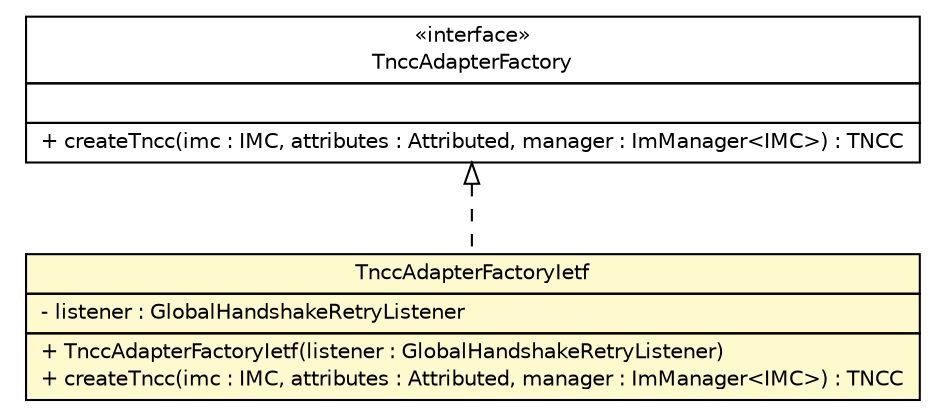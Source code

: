 #!/usr/local/bin/dot
#
# Class diagram 
# Generated by UMLGraph version R5_6 (http://www.umlgraph.org/)
#

digraph G {
	edge [fontname="Helvetica",fontsize=10,labelfontname="Helvetica",labelfontsize=10];
	node [fontname="Helvetica",fontsize=10,shape=plaintext];
	nodesep=0.25;
	ranksep=0.5;
	// de.hsbremen.tc.tnc.tnccs.adapter.tnccs.TnccAdapterFactoryIetf
	c28715 [label=<<table title="de.hsbremen.tc.tnc.tnccs.adapter.tnccs.TnccAdapterFactoryIetf" border="0" cellborder="1" cellspacing="0" cellpadding="2" port="p" bgcolor="lemonChiffon" href="./TnccAdapterFactoryIetf.html">
		<tr><td><table border="0" cellspacing="0" cellpadding="1">
<tr><td align="center" balign="center"> TnccAdapterFactoryIetf </td></tr>
		</table></td></tr>
		<tr><td><table border="0" cellspacing="0" cellpadding="1">
<tr><td align="left" balign="left"> - listener : GlobalHandshakeRetryListener </td></tr>
		</table></td></tr>
		<tr><td><table border="0" cellspacing="0" cellpadding="1">
<tr><td align="left" balign="left"> + TnccAdapterFactoryIetf(listener : GlobalHandshakeRetryListener) </td></tr>
<tr><td align="left" balign="left"> + createTncc(imc : IMC, attributes : Attributed, manager : ImManager&lt;IMC&gt;) : TNCC </td></tr>
		</table></td></tr>
		</table>>, URL="./TnccAdapterFactoryIetf.html", fontname="Helvetica", fontcolor="black", fontsize=10.0];
	// de.hsbremen.tc.tnc.tnccs.adapter.tnccs.TnccAdapterFactory
	c28719 [label=<<table title="de.hsbremen.tc.tnc.tnccs.adapter.tnccs.TnccAdapterFactory" border="0" cellborder="1" cellspacing="0" cellpadding="2" port="p" href="./TnccAdapterFactory.html">
		<tr><td><table border="0" cellspacing="0" cellpadding="1">
<tr><td align="center" balign="center"> &#171;interface&#187; </td></tr>
<tr><td align="center" balign="center"> TnccAdapterFactory </td></tr>
		</table></td></tr>
		<tr><td><table border="0" cellspacing="0" cellpadding="1">
<tr><td align="left" balign="left">  </td></tr>
		</table></td></tr>
		<tr><td><table border="0" cellspacing="0" cellpadding="1">
<tr><td align="left" balign="left"> + createTncc(imc : IMC, attributes : Attributed, manager : ImManager&lt;IMC&gt;) : TNCC </td></tr>
		</table></td></tr>
		</table>>, URL="./TnccAdapterFactory.html", fontname="Helvetica", fontcolor="black", fontsize=10.0];
	//de.hsbremen.tc.tnc.tnccs.adapter.tnccs.TnccAdapterFactoryIetf implements de.hsbremen.tc.tnc.tnccs.adapter.tnccs.TnccAdapterFactory
	c28719:p -> c28715:p [dir=back,arrowtail=empty,style=dashed];
}

